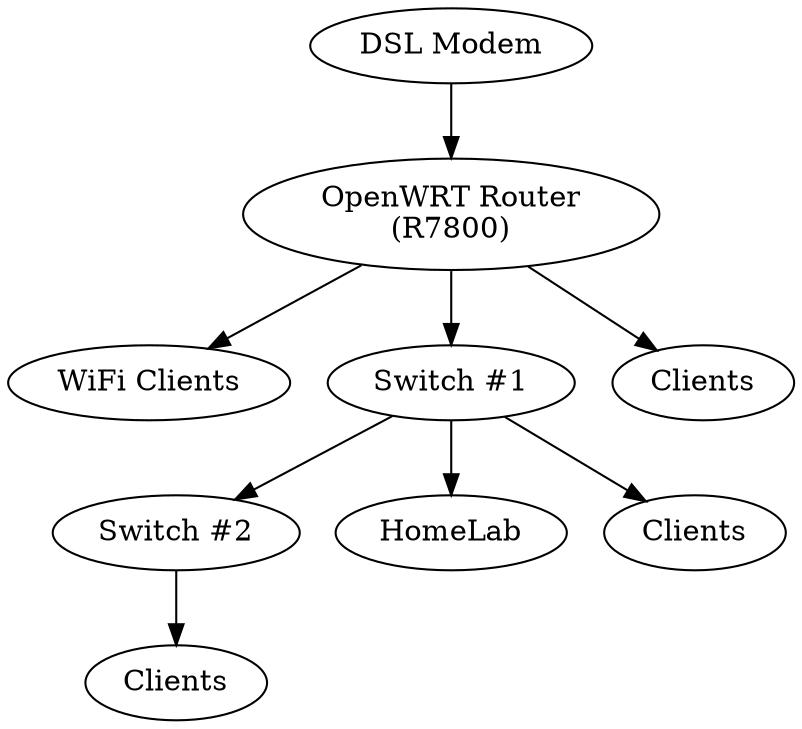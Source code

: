 digraph Network {
    DSL_Modem [label="DSL Modem"];
    OpenWRT_Router [label="OpenWRT Router\n(R7800)"];
    WiFi_Clients [label="WiFi Clients"];
    Switch1 [label="Switch #1"];
    Switch2 [label="Switch #2"];
    HomeLab [label="HomeLab"];
    
    Devices_Switch1 [label="Clients"];
    Devices_Switch2 [label="Clients"];
    Devices_WiFi [label="Clients"];
    
    DSL_Modem -> OpenWRT_Router;
    OpenWRT_Router -> WiFi_Clients;
    OpenWRT_Router -> Devices_WiFi;
    OpenWRT_Router -> Switch1;
    
    Switch1 -> Devices_Switch1;
    Switch1 -> Switch2;
    Switch1 -> HomeLab;
    Switch2 -> Devices_Switch2;
}
